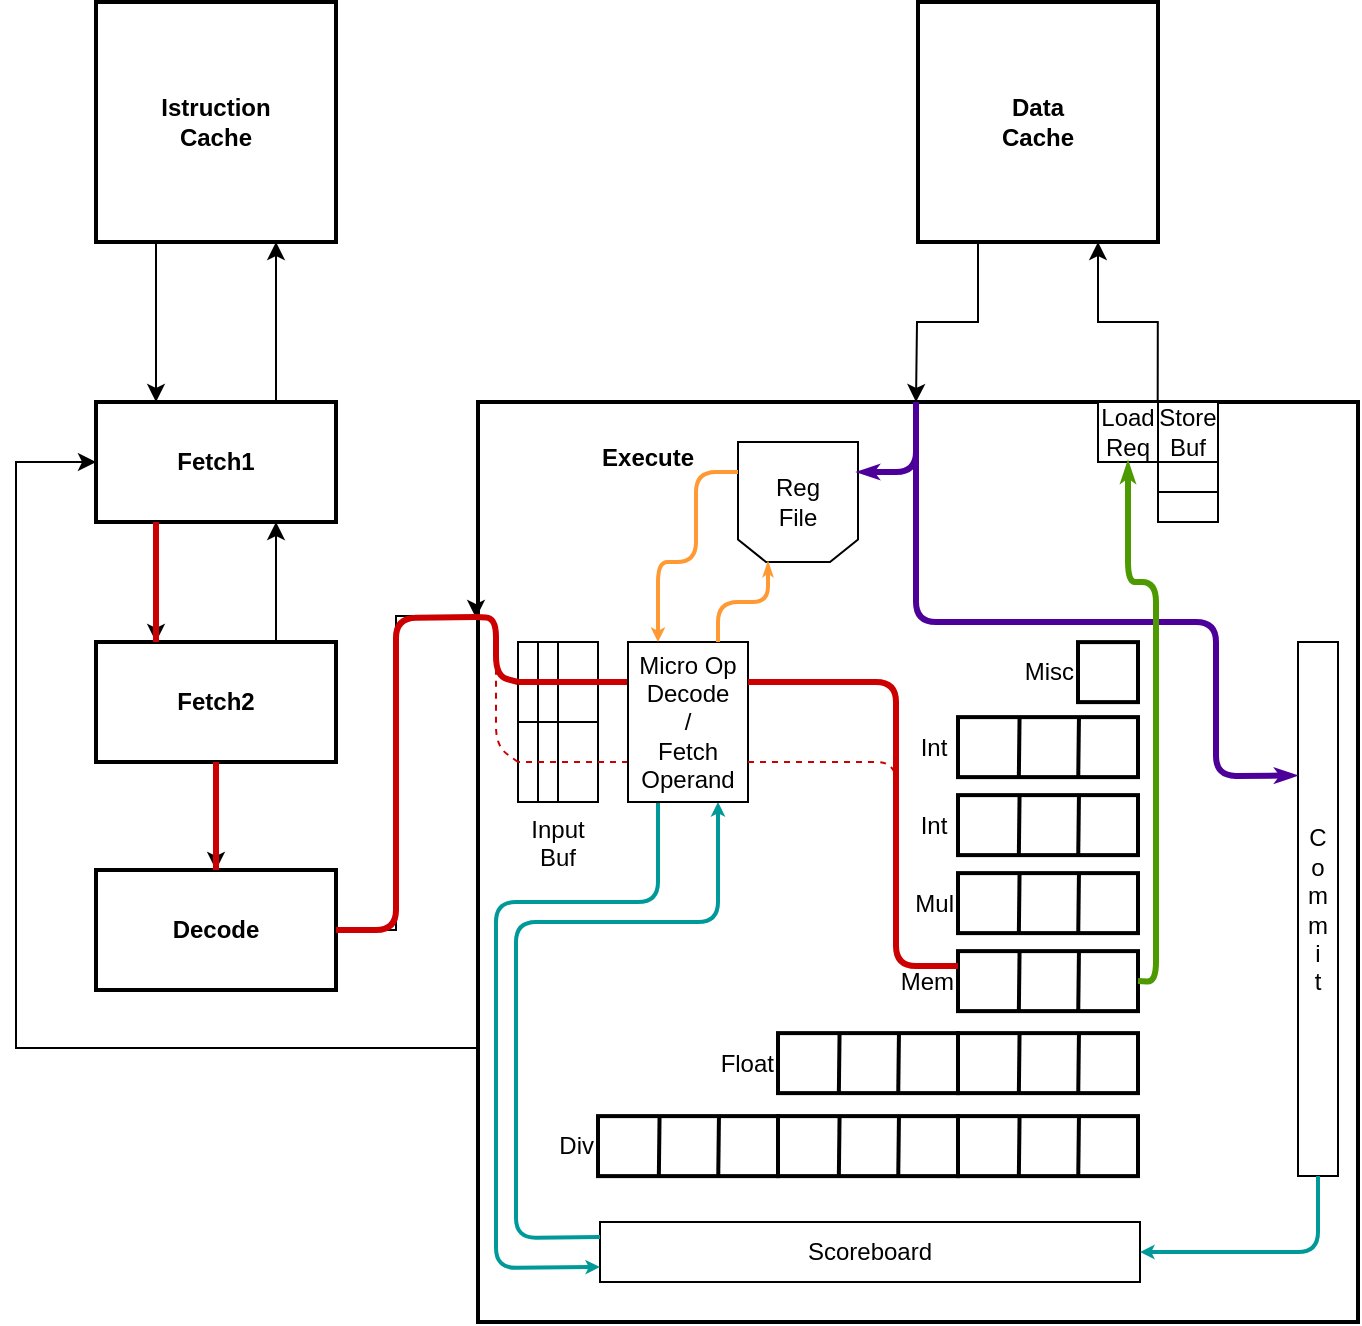 <mxfile version="12.1.0" type="github" pages="1"><diagram id="EdAOTdUpAiUYNW-F2-T8" name="Page-1"><mxGraphModel dx="868" dy="467" grid="1" gridSize="10" guides="1" tooltips="1" connect="1" arrows="1" fold="1" page="1" pageScale="1" pageWidth="827" pageHeight="1169" math="0" shadow="0"><root><mxCell id="0"/><mxCell id="1" parent="0"/><mxCell id="2UAc82TSWWYVeQRBW5jZ-1" value="&amp;nbsp; &amp;nbsp; &amp;nbsp; &amp;nbsp; &amp;nbsp; &lt;br&gt;&amp;nbsp; &amp;nbsp; &amp;nbsp; &amp;nbsp; &amp;nbsp; &amp;nbsp; &amp;nbsp; &amp;nbsp; &amp;nbsp; &lt;b&gt;Execute&lt;/b&gt;" style="rounded=0;whiteSpace=wrap;html=1;verticalAlign=top;labelPosition=center;verticalLabelPosition=middle;align=left;strokeWidth=2;" vertex="1" parent="1"><mxGeometry x="271" y="240" width="440" height="460" as="geometry"/></mxCell><mxCell id="2UAc82TSWWYVeQRBW5jZ-2" value="C&lt;br&gt;o&lt;br&gt;m&lt;br&gt;m&lt;br&gt;i&lt;br&gt;t" style="rounded=0;whiteSpace=wrap;html=1;align=center;strokeWidth=1;" vertex="1" parent="1"><mxGeometry x="681" y="360" width="20" height="267" as="geometry"/></mxCell><mxCell id="2UAc82TSWWYVeQRBW5jZ-3" value="Scoreboard" style="rounded=0;whiteSpace=wrap;html=1;strokeWidth=1;" vertex="1" parent="1"><mxGeometry x="332" y="650" width="270" height="30" as="geometry"/></mxCell><mxCell id="2UAc82TSWWYVeQRBW5jZ-4" value="" style="endArrow=classic;html=1;strokeColor=#009999;entryX=0;entryY=0.75;entryDx=0;entryDy=0;exitX=0.25;exitY=1;exitDx=0;exitDy=0;strokeWidth=2;startSize=3;endSize=1;" edge="1" parent="1" target="2UAc82TSWWYVeQRBW5jZ-3"><mxGeometry width="50" height="50" relative="1" as="geometry"><mxPoint x="361" y="440" as="sourcePoint"/><mxPoint x="120" y="720" as="targetPoint"/><Array as="points"><mxPoint x="361" y="490"/><mxPoint x="280" y="490"/><mxPoint x="280" y="673"/></Array></mxGeometry></mxCell><mxCell id="2UAc82TSWWYVeQRBW5jZ-5" value="" style="endArrow=classic;html=1;strokeColor=#009999;entryX=0.75;entryY=1;entryDx=0;entryDy=0;exitX=0;exitY=0.25;exitDx=0;exitDy=0;strokeWidth=2;startSize=3;endSize=1;" edge="1" parent="1" source="2UAc82TSWWYVeQRBW5jZ-3"><mxGeometry width="50" height="50" relative="1" as="geometry"><mxPoint x="371" y="450" as="sourcePoint"/><mxPoint x="391" y="440" as="targetPoint"/><Array as="points"><mxPoint x="290" y="658"/><mxPoint x="290" y="500"/><mxPoint x="391" y="500"/></Array></mxGeometry></mxCell><mxCell id="2UAc82TSWWYVeQRBW5jZ-6" value="" style="endArrow=classic;html=1;strokeColor=#009999;entryX=1;entryY=0.5;entryDx=0;entryDy=0;exitX=0.5;exitY=1;exitDx=0;exitDy=0;strokeWidth=2;startSize=3;endSize=1;" edge="1" parent="1" source="2UAc82TSWWYVeQRBW5jZ-2" target="2UAc82TSWWYVeQRBW5jZ-3"><mxGeometry width="50" height="50" relative="1" as="geometry"><mxPoint x="371" y="450" as="sourcePoint"/><mxPoint x="342" y="682.5" as="targetPoint"/><Array as="points"><mxPoint x="691" y="665"/></Array></mxGeometry></mxCell><mxCell id="xlTgU6gEici19xFDkvJ_-10" style="edgeStyle=orthogonalEdgeStyle;rounded=0;orthogonalLoop=1;jettySize=auto;html=1;exitX=0.25;exitY=1;exitDx=0;exitDy=0;entryX=0.25;entryY=0;entryDx=0;entryDy=0;fontStyle=1" parent="1" source="xlTgU6gEici19xFDkvJ_-1" target="xlTgU6gEici19xFDkvJ_-2" edge="1"><mxGeometry relative="1" as="geometry"/></mxCell><mxCell id="xlTgU6gEici19xFDkvJ_-1" value="Istruction&lt;br&gt;Cache" style="rounded=0;whiteSpace=wrap;html=1;fontStyle=1;strokeWidth=2;" parent="1" vertex="1"><mxGeometry x="80" y="40" width="120" height="120" as="geometry"/></mxCell><mxCell id="xlTgU6gEici19xFDkvJ_-11" style="edgeStyle=orthogonalEdgeStyle;rounded=0;orthogonalLoop=1;jettySize=auto;html=1;exitX=0.75;exitY=0;exitDx=0;exitDy=0;entryX=0.75;entryY=1;entryDx=0;entryDy=0;fontStyle=1" parent="1" source="xlTgU6gEici19xFDkvJ_-2" target="xlTgU6gEici19xFDkvJ_-1" edge="1"><mxGeometry relative="1" as="geometry"/></mxCell><mxCell id="xlTgU6gEici19xFDkvJ_-12" style="edgeStyle=orthogonalEdgeStyle;rounded=0;orthogonalLoop=1;jettySize=auto;html=1;exitX=0.25;exitY=1;exitDx=0;exitDy=0;entryX=0.25;entryY=0;entryDx=0;entryDy=0;fontStyle=1" parent="1" source="xlTgU6gEici19xFDkvJ_-2" target="xlTgU6gEici19xFDkvJ_-3" edge="1"><mxGeometry relative="1" as="geometry"/></mxCell><mxCell id="xlTgU6gEici19xFDkvJ_-2" value="Fetch1" style="rounded=0;whiteSpace=wrap;html=1;fontStyle=1;strokeWidth=2;" parent="1" vertex="1"><mxGeometry x="80" y="240" width="120" height="60" as="geometry"/></mxCell><mxCell id="xlTgU6gEici19xFDkvJ_-13" style="edgeStyle=orthogonalEdgeStyle;rounded=0;orthogonalLoop=1;jettySize=auto;html=1;exitX=0.75;exitY=0;exitDx=0;exitDy=0;fontStyle=1;entryX=0.75;entryY=1;entryDx=0;entryDy=0;" parent="1" source="xlTgU6gEici19xFDkvJ_-3" target="xlTgU6gEici19xFDkvJ_-2" edge="1"><mxGeometry relative="1" as="geometry"><mxPoint x="90" y="400" as="targetPoint"/></mxGeometry></mxCell><mxCell id="xlTgU6gEici19xFDkvJ_-15" style="edgeStyle=orthogonalEdgeStyle;rounded=0;orthogonalLoop=1;jettySize=auto;html=1;exitX=0.5;exitY=1;exitDx=0;exitDy=0;entryX=0.5;entryY=0;entryDx=0;entryDy=0;fontStyle=1" parent="1" source="xlTgU6gEici19xFDkvJ_-3" target="xlTgU6gEici19xFDkvJ_-4" edge="1"><mxGeometry relative="1" as="geometry"/></mxCell><mxCell id="xlTgU6gEici19xFDkvJ_-3" value="Fetch2" style="rounded=0;whiteSpace=wrap;html=1;fontStyle=1;strokeWidth=2;" parent="1" vertex="1"><mxGeometry x="80" y="360" width="120" height="60" as="geometry"/></mxCell><mxCell id="xlTgU6gEici19xFDkvJ_-16" style="edgeStyle=orthogonalEdgeStyle;rounded=0;orthogonalLoop=1;jettySize=auto;html=1;exitX=1;exitY=0.5;exitDx=0;exitDy=0;entryX=0;entryY=0.25;entryDx=0;entryDy=0;" parent="1" source="xlTgU6gEici19xFDkvJ_-4" edge="1"><mxGeometry relative="1" as="geometry"><Array as="points"><mxPoint x="230" y="504"/><mxPoint x="230" y="347"/></Array><mxPoint x="270" y="348" as="targetPoint"/></mxGeometry></mxCell><mxCell id="xlTgU6gEici19xFDkvJ_-4" value="&lt;span&gt;Decode&lt;/span&gt;" style="rounded=0;whiteSpace=wrap;html=1;fontStyle=1;strokeWidth=2;" parent="1" vertex="1"><mxGeometry x="80" y="474" width="120" height="60" as="geometry"/></mxCell><mxCell id="xlTgU6gEici19xFDkvJ_-9" style="edgeStyle=orthogonalEdgeStyle;rounded=0;orthogonalLoop=1;jettySize=auto;html=1;exitX=0.995;exitY=0.005;exitDx=0;exitDy=0;entryX=0.75;entryY=1;entryDx=0;entryDy=0;exitPerimeter=0;" parent="1" source="oU3VeBDMUItlI4Esvr1q-60" target="xlTgU6gEici19xFDkvJ_-6" edge="1"><mxGeometry relative="1" as="geometry"/></mxCell><mxCell id="xlTgU6gEici19xFDkvJ_-17" style="edgeStyle=orthogonalEdgeStyle;rounded=0;orthogonalLoop=1;jettySize=auto;html=1;entryX=0;entryY=0.5;entryDx=0;entryDy=0;exitX=0;exitY=0.75;exitDx=0;exitDy=0;" parent="1" target="xlTgU6gEici19xFDkvJ_-2" edge="1"><mxGeometry relative="1" as="geometry"><Array as="points"><mxPoint x="40" y="563"/><mxPoint x="40" y="270"/></Array><mxPoint x="270" y="563" as="sourcePoint"/></mxGeometry></mxCell><mxCell id="xlTgU6gEici19xFDkvJ_-8" style="edgeStyle=orthogonalEdgeStyle;rounded=0;orthogonalLoop=1;jettySize=auto;html=1;exitX=0.25;exitY=1;exitDx=0;exitDy=0;entryX=0.5;entryY=0;entryDx=0;entryDy=0;" parent="1" source="xlTgU6gEici19xFDkvJ_-6" edge="1"><mxGeometry relative="1" as="geometry"><mxPoint x="490" y="240" as="targetPoint"/></mxGeometry></mxCell><mxCell id="xlTgU6gEici19xFDkvJ_-6" value="Data&lt;br&gt;Cache" style="rounded=0;whiteSpace=wrap;html=1;fontStyle=1;strokeWidth=2;" parent="1" vertex="1"><mxGeometry x="491" y="40" width="120" height="120" as="geometry"/></mxCell><mxCell id="oU3VeBDMUItlI4Esvr1q-23" value="Int&amp;nbsp;" style="rounded=0;whiteSpace=wrap;html=1;align=right;labelPosition=left;verticalLabelPosition=middle;verticalAlign=middle;strokeWidth=2;" parent="1" vertex="1"><mxGeometry x="511" y="436.559" width="90" height="30" as="geometry"/></mxCell><mxCell id="oU3VeBDMUItlI4Esvr1q-24" value="" style="endArrow=none;html=1;exitX=0.338;exitY=0.997;exitDx=0;exitDy=0;exitPerimeter=0;entryX=0.342;entryY=0.003;entryDx=0;entryDy=0;entryPerimeter=0;strokeWidth=2;" parent="1" source="oU3VeBDMUItlI4Esvr1q-23" target="oU3VeBDMUItlI4Esvr1q-23" edge="1"><mxGeometry width="50" height="50" relative="1" as="geometry"><mxPoint x="-19" y="539.559" as="sourcePoint"/><mxPoint x="382" y="359.559" as="targetPoint"/></mxGeometry></mxCell><mxCell id="oU3VeBDMUItlI4Esvr1q-25" value="" style="endArrow=none;html=1;exitX=0.668;exitY=1.01;exitDx=0;exitDy=0;exitPerimeter=0;entryX=0.672;entryY=-0.003;entryDx=0;entryDy=0;entryPerimeter=0;strokeWidth=2;" parent="1" source="oU3VeBDMUItlI4Esvr1q-23" target="oU3VeBDMUItlI4Esvr1q-23" edge="1"><mxGeometry width="50" height="50" relative="1" as="geometry"><mxPoint x="420.8" y="419.939" as="sourcePoint"/><mxPoint x="421" y="359.559" as="targetPoint"/></mxGeometry></mxCell><mxCell id="oU3VeBDMUItlI4Esvr1q-26" value="Mul" style="rounded=0;whiteSpace=wrap;html=1;align=right;labelPosition=left;verticalLabelPosition=middle;verticalAlign=middle;strokeWidth=2;" parent="1" vertex="1"><mxGeometry x="511" y="475.559" width="90" height="30" as="geometry"/></mxCell><mxCell id="oU3VeBDMUItlI4Esvr1q-27" value="" style="endArrow=none;html=1;exitX=0.338;exitY=0.997;exitDx=0;exitDy=0;exitPerimeter=0;entryX=0.342;entryY=0.003;entryDx=0;entryDy=0;entryPerimeter=0;strokeWidth=2;" parent="1" source="oU3VeBDMUItlI4Esvr1q-26" target="oU3VeBDMUItlI4Esvr1q-26" edge="1"><mxGeometry width="50" height="50" relative="1" as="geometry"><mxPoint x="-19" y="579.559" as="sourcePoint"/><mxPoint x="382" y="399.559" as="targetPoint"/></mxGeometry></mxCell><mxCell id="oU3VeBDMUItlI4Esvr1q-28" value="" style="endArrow=none;html=1;exitX=0.668;exitY=1.01;exitDx=0;exitDy=0;exitPerimeter=0;entryX=0.672;entryY=-0.003;entryDx=0;entryDy=0;entryPerimeter=0;strokeWidth=2;" parent="1" source="oU3VeBDMUItlI4Esvr1q-26" target="oU3VeBDMUItlI4Esvr1q-26" edge="1"><mxGeometry width="50" height="50" relative="1" as="geometry"><mxPoint x="420.8" y="459.939" as="sourcePoint"/><mxPoint x="421" y="399.559" as="targetPoint"/></mxGeometry></mxCell><mxCell id="oU3VeBDMUItlI4Esvr1q-29" value="Div" style="rounded=0;whiteSpace=wrap;html=1;align=right;labelPosition=left;verticalLabelPosition=middle;verticalAlign=middle;strokeWidth=2;" parent="1" vertex="1"><mxGeometry x="331" y="597.059" width="90" height="30" as="geometry"/></mxCell><mxCell id="oU3VeBDMUItlI4Esvr1q-30" value="" style="endArrow=none;html=1;exitX=0.338;exitY=0.997;exitDx=0;exitDy=0;exitPerimeter=0;entryX=0.342;entryY=0.003;entryDx=0;entryDy=0;entryPerimeter=0;strokeWidth=2;" parent="1" source="oU3VeBDMUItlI4Esvr1q-29" target="oU3VeBDMUItlI4Esvr1q-29" edge="1"><mxGeometry width="50" height="50" relative="1" as="geometry"><mxPoint x="-19" y="619.559" as="sourcePoint"/><mxPoint x="382" y="439.559" as="targetPoint"/></mxGeometry></mxCell><mxCell id="oU3VeBDMUItlI4Esvr1q-31" value="" style="endArrow=none;html=1;exitX=0.668;exitY=1.01;exitDx=0;exitDy=0;exitPerimeter=0;entryX=0.672;entryY=-0.003;entryDx=0;entryDy=0;entryPerimeter=0;strokeWidth=2;" parent="1" source="oU3VeBDMUItlI4Esvr1q-29" target="oU3VeBDMUItlI4Esvr1q-29" edge="1"><mxGeometry width="50" height="50" relative="1" as="geometry"><mxPoint x="420.8" y="499.939" as="sourcePoint"/><mxPoint x="421" y="439.559" as="targetPoint"/></mxGeometry></mxCell><mxCell id="oU3VeBDMUItlI4Esvr1q-35" value="" style="rounded=0;whiteSpace=wrap;html=1;align=right;labelPosition=left;verticalLabelPosition=middle;verticalAlign=middle;strokeWidth=2;" parent="1" vertex="1"><mxGeometry x="421" y="597.059" width="90" height="30" as="geometry"/></mxCell><mxCell id="oU3VeBDMUItlI4Esvr1q-36" value="" style="endArrow=none;html=1;exitX=0.338;exitY=0.997;exitDx=0;exitDy=0;exitPerimeter=0;entryX=0.342;entryY=0.003;entryDx=0;entryDy=0;entryPerimeter=0;strokeWidth=2;" parent="1" source="oU3VeBDMUItlI4Esvr1q-35" target="oU3VeBDMUItlI4Esvr1q-35" edge="1"><mxGeometry width="50" height="50" relative="1" as="geometry"><mxPoint x="-324" y="659.559" as="sourcePoint"/><mxPoint x="77" y="479.559" as="targetPoint"/></mxGeometry></mxCell><mxCell id="oU3VeBDMUItlI4Esvr1q-37" value="" style="endArrow=none;html=1;exitX=0.668;exitY=1.01;exitDx=0;exitDy=0;exitPerimeter=0;entryX=0.672;entryY=-0.003;entryDx=0;entryDy=0;entryPerimeter=0;strokeWidth=2;" parent="1" source="oU3VeBDMUItlI4Esvr1q-35" target="oU3VeBDMUItlI4Esvr1q-35" edge="1"><mxGeometry width="50" height="50" relative="1" as="geometry"><mxPoint x="115.8" y="539.939" as="sourcePoint"/><mxPoint x="116" y="479.559" as="targetPoint"/></mxGeometry></mxCell><mxCell id="oU3VeBDMUItlI4Esvr1q-38" value="" style="rounded=0;whiteSpace=wrap;html=1;align=right;labelPosition=left;verticalLabelPosition=middle;verticalAlign=middle;strokeWidth=2;" parent="1" vertex="1"><mxGeometry x="511" y="597.059" width="90" height="30" as="geometry"/></mxCell><mxCell id="oU3VeBDMUItlI4Esvr1q-39" value="" style="endArrow=none;html=1;exitX=0.338;exitY=0.997;exitDx=0;exitDy=0;exitPerimeter=0;entryX=0.342;entryY=0.003;entryDx=0;entryDy=0;entryPerimeter=0;strokeWidth=2;" parent="1" source="oU3VeBDMUItlI4Esvr1q-38" target="oU3VeBDMUItlI4Esvr1q-38" edge="1"><mxGeometry width="50" height="50" relative="1" as="geometry"><mxPoint x="-314" y="669.559" as="sourcePoint"/><mxPoint x="87" y="489.559" as="targetPoint"/></mxGeometry></mxCell><mxCell id="oU3VeBDMUItlI4Esvr1q-40" value="" style="endArrow=none;html=1;exitX=0.668;exitY=1.01;exitDx=0;exitDy=0;exitPerimeter=0;entryX=0.672;entryY=-0.003;entryDx=0;entryDy=0;entryPerimeter=0;strokeWidth=2;" parent="1" source="oU3VeBDMUItlI4Esvr1q-38" target="oU3VeBDMUItlI4Esvr1q-38" edge="1"><mxGeometry width="50" height="50" relative="1" as="geometry"><mxPoint x="125.8" y="549.939" as="sourcePoint"/><mxPoint x="126" y="489.559" as="targetPoint"/></mxGeometry></mxCell><mxCell id="oU3VeBDMUItlI4Esvr1q-41" value="Float" style="rounded=0;whiteSpace=wrap;html=1;align=right;labelPosition=left;verticalLabelPosition=middle;verticalAlign=middle;strokeWidth=2;" parent="1" vertex="1"><mxGeometry x="421" y="555.559" width="90" height="30" as="geometry"/></mxCell><mxCell id="oU3VeBDMUItlI4Esvr1q-42" value="" style="endArrow=none;html=1;exitX=0.338;exitY=0.997;exitDx=0;exitDy=0;exitPerimeter=0;entryX=0.342;entryY=0.003;entryDx=0;entryDy=0;entryPerimeter=0;strokeWidth=2;" parent="1" source="oU3VeBDMUItlI4Esvr1q-41" target="oU3VeBDMUItlI4Esvr1q-41" edge="1"><mxGeometry width="50" height="50" relative="1" as="geometry"><mxPoint x="-304" y="679.559" as="sourcePoint"/><mxPoint x="97" y="499.559" as="targetPoint"/></mxGeometry></mxCell><mxCell id="oU3VeBDMUItlI4Esvr1q-43" value="" style="endArrow=none;html=1;exitX=0.668;exitY=1.01;exitDx=0;exitDy=0;exitPerimeter=0;entryX=0.672;entryY=-0.003;entryDx=0;entryDy=0;entryPerimeter=0;strokeWidth=2;" parent="1" source="oU3VeBDMUItlI4Esvr1q-41" target="oU3VeBDMUItlI4Esvr1q-41" edge="1"><mxGeometry width="50" height="50" relative="1" as="geometry"><mxPoint x="135.8" y="559.939" as="sourcePoint"/><mxPoint x="136" y="499.559" as="targetPoint"/></mxGeometry></mxCell><mxCell id="oU3VeBDMUItlI4Esvr1q-44" value="" style="rounded=0;whiteSpace=wrap;html=1;align=right;labelPosition=left;verticalLabelPosition=middle;verticalAlign=middle;strokeWidth=2;" parent="1" vertex="1"><mxGeometry x="511" y="555.559" width="90" height="30" as="geometry"/></mxCell><mxCell id="oU3VeBDMUItlI4Esvr1q-45" value="" style="endArrow=none;html=1;exitX=0.338;exitY=0.997;exitDx=0;exitDy=0;exitPerimeter=0;entryX=0.342;entryY=0.003;entryDx=0;entryDy=0;entryPerimeter=0;strokeWidth=2;" parent="1" source="oU3VeBDMUItlI4Esvr1q-44" target="oU3VeBDMUItlI4Esvr1q-44" edge="1"><mxGeometry width="50" height="50" relative="1" as="geometry"><mxPoint x="-294" y="689.559" as="sourcePoint"/><mxPoint x="107" y="509.559" as="targetPoint"/></mxGeometry></mxCell><mxCell id="oU3VeBDMUItlI4Esvr1q-46" value="" style="endArrow=none;html=1;exitX=0.668;exitY=1.01;exitDx=0;exitDy=0;exitPerimeter=0;entryX=0.672;entryY=-0.003;entryDx=0;entryDy=0;entryPerimeter=0;strokeWidth=2;" parent="1" source="oU3VeBDMUItlI4Esvr1q-44" target="oU3VeBDMUItlI4Esvr1q-44" edge="1"><mxGeometry width="50" height="50" relative="1" as="geometry"><mxPoint x="145.8" y="569.939" as="sourcePoint"/><mxPoint x="146" y="509.559" as="targetPoint"/></mxGeometry></mxCell><mxCell id="oU3VeBDMUItlI4Esvr1q-48" value="Mem" style="rounded=0;whiteSpace=wrap;html=1;align=right;labelPosition=left;verticalLabelPosition=middle;verticalAlign=middle;strokeWidth=2;" parent="1" vertex="1"><mxGeometry x="511" y="514.559" width="90" height="30" as="geometry"/></mxCell><mxCell id="oU3VeBDMUItlI4Esvr1q-49" value="" style="endArrow=none;html=1;exitX=0.338;exitY=0.997;exitDx=0;exitDy=0;exitPerimeter=0;entryX=0.342;entryY=0.003;entryDx=0;entryDy=0;entryPerimeter=0;strokeWidth=2;" parent="1" source="oU3VeBDMUItlI4Esvr1q-48" target="oU3VeBDMUItlI4Esvr1q-48" edge="1"><mxGeometry width="50" height="50" relative="1" as="geometry"><mxPoint x="-19" y="697.559" as="sourcePoint"/><mxPoint x="382" y="517.559" as="targetPoint"/></mxGeometry></mxCell><mxCell id="oU3VeBDMUItlI4Esvr1q-50" value="" style="endArrow=none;html=1;exitX=0.668;exitY=1.01;exitDx=0;exitDy=0;exitPerimeter=0;entryX=0.672;entryY=-0.003;entryDx=0;entryDy=0;entryPerimeter=0;strokeWidth=2;" parent="1" source="oU3VeBDMUItlI4Esvr1q-48" target="oU3VeBDMUItlI4Esvr1q-48" edge="1"><mxGeometry width="50" height="50" relative="1" as="geometry"><mxPoint x="420.8" y="577.939" as="sourcePoint"/><mxPoint x="421" y="517.559" as="targetPoint"/></mxGeometry></mxCell><mxCell id="oU3VeBDMUItlI4Esvr1q-51" value="Misc" style="rounded=0;whiteSpace=wrap;html=1;align=right;labelPosition=left;verticalLabelPosition=middle;verticalAlign=middle;strokeWidth=2;" parent="1" vertex="1"><mxGeometry x="571" y="360.059" width="30" height="30" as="geometry"/></mxCell><mxCell id="oU3VeBDMUItlI4Esvr1q-57" value="" style="rounded=0;whiteSpace=wrap;html=1;align=left;verticalAlign=top;labelPosition=right;verticalLabelPosition=middle;" parent="1" vertex="1"><mxGeometry x="611" y="240" width="30" height="60" as="geometry"/></mxCell><mxCell id="oU3VeBDMUItlI4Esvr1q-58" value="" style="endArrow=none;html=1;entryX=0;entryY=0.5;entryDx=0;entryDy=0;exitX=1;exitY=0.5;exitDx=0;exitDy=0;" parent="1" source="oU3VeBDMUItlI4Esvr1q-57" target="oU3VeBDMUItlI4Esvr1q-57" edge="1"><mxGeometry width="50" height="50" relative="1" as="geometry"><mxPoint x="346" y="480" as="sourcePoint"/><mxPoint x="396" y="430" as="targetPoint"/></mxGeometry></mxCell><mxCell id="oU3VeBDMUItlI4Esvr1q-59" value="" style="endArrow=none;html=1;entryX=0;entryY=0.75;entryDx=0;entryDy=0;exitX=1;exitY=0.75;exitDx=0;exitDy=0;" parent="1" source="oU3VeBDMUItlI4Esvr1q-57" target="oU3VeBDMUItlI4Esvr1q-57" edge="1"><mxGeometry width="50" height="50" relative="1" as="geometry"><mxPoint x="346" y="480" as="sourcePoint"/><mxPoint x="396" y="430" as="targetPoint"/></mxGeometry></mxCell><mxCell id="oU3VeBDMUItlI4Esvr1q-60" value="Load&lt;br&gt;Req" style="rounded=0;whiteSpace=wrap;html=1;align=center;labelPosition=center;verticalLabelPosition=middle;verticalAlign=middle;" parent="1" vertex="1"><mxGeometry x="581" y="240" width="30" height="30" as="geometry"/></mxCell><mxCell id="oU3VeBDMUItlI4Esvr1q-61" value="Store&lt;br&gt;Buf" style="text;html=1;strokeColor=none;fillColor=none;align=center;verticalAlign=middle;whiteSpace=wrap;rounded=0;" parent="1" vertex="1"><mxGeometry x="611" y="240" width="30" height="30" as="geometry"/></mxCell><mxCell id="oU3VeBDMUItlI4Esvr1q-62" value="Input Buf" style="rounded=0;whiteSpace=wrap;html=1;align=center;labelPosition=center;verticalLabelPosition=bottom;verticalAlign=top;" parent="1" vertex="1"><mxGeometry x="291" y="360" width="40" height="80" as="geometry"/></mxCell><mxCell id="oU3VeBDMUItlI4Esvr1q-63" value="" style="endArrow=none;html=1;entryX=0.5;entryY=0;entryDx=0;entryDy=0;exitX=0.5;exitY=1;exitDx=0;exitDy=0;" parent="1" source="oU3VeBDMUItlI4Esvr1q-62" target="oU3VeBDMUItlI4Esvr1q-62" edge="1"><mxGeometry width="50" height="50" relative="1" as="geometry"><mxPoint x="-29" y="730" as="sourcePoint"/><mxPoint x="21" y="680" as="targetPoint"/></mxGeometry></mxCell><mxCell id="oU3VeBDMUItlI4Esvr1q-64" value="" style="endArrow=none;html=1;entryX=0.25;entryY=0;entryDx=0;entryDy=0;exitX=0.25;exitY=1;exitDx=0;exitDy=0;" parent="1" source="oU3VeBDMUItlI4Esvr1q-62" target="oU3VeBDMUItlI4Esvr1q-62" edge="1"><mxGeometry width="50" height="50" relative="1" as="geometry"><mxPoint x="-29" y="730" as="sourcePoint"/><mxPoint x="21" y="680" as="targetPoint"/></mxGeometry></mxCell><mxCell id="oU3VeBDMUItlI4Esvr1q-67" value="" style="shape=loopLimit;whiteSpace=wrap;html=1;align=left;rotation=180;size=14;" parent="1" vertex="1"><mxGeometry x="401" y="260" width="60" height="60" as="geometry"/></mxCell><mxCell id="oU3VeBDMUItlI4Esvr1q-68" value="Reg&lt;br&gt;File" style="text;html=1;strokeColor=none;fillColor=none;align=center;verticalAlign=middle;whiteSpace=wrap;rounded=0;" parent="1" vertex="1"><mxGeometry x="411" y="280" width="40" height="20" as="geometry"/></mxCell><mxCell id="s8nCWQDY_kM8OFvqMYmS-6" value="" style="endArrow=none;html=1;strokeColor=#CC0000;strokeWidth=3;exitX=0.25;exitY=0;exitDx=0;exitDy=0;" parent="1" source="xlTgU6gEici19xFDkvJ_-3" edge="1"><mxGeometry width="50" height="50" relative="1" as="geometry"><mxPoint x="50" y="550" as="sourcePoint"/><mxPoint x="110" y="300" as="targetPoint"/></mxGeometry></mxCell><mxCell id="s8nCWQDY_kM8OFvqMYmS-7" value="" style="endArrow=none;html=1;strokeColor=#CC0000;strokeWidth=3;entryX=0.5;entryY=1;entryDx=0;entryDy=0;exitX=0.5;exitY=0;exitDx=0;exitDy=0;" parent="1" source="xlTgU6gEici19xFDkvJ_-4" target="xlTgU6gEici19xFDkvJ_-3" edge="1"><mxGeometry width="50" height="50" relative="1" as="geometry"><mxPoint x="140" y="590" as="sourcePoint"/><mxPoint x="60" y="510" as="targetPoint"/></mxGeometry></mxCell><mxCell id="s8nCWQDY_kM8OFvqMYmS-8" value="" style="endArrow=none;html=1;strokeColor=#CC0000;strokeWidth=3;entryX=1;entryY=0.5;entryDx=0;entryDy=0;exitX=0;exitY=0.25;exitDx=0;exitDy=0;" parent="1" target="xlTgU6gEici19xFDkvJ_-4" edge="1"><mxGeometry width="50" height="50" relative="1" as="geometry"><mxPoint x="270" y="347.5" as="sourcePoint"/><mxPoint x="80" y="690" as="targetPoint"/><Array as="points"><mxPoint x="230" y="348"/><mxPoint x="230" y="504"/></Array></mxGeometry></mxCell><mxCell id="s8nCWQDY_kM8OFvqMYmS-9" value="" style="endArrow=none;html=1;strokeColor=#CC0000;strokeWidth=3;entryX=0;entryY=0.25;entryDx=0;entryDy=0;exitX=0;exitY=0.25;exitDx=0;exitDy=0;" parent="1" source="oU3VeBDMUItlI4Esvr1q-62" edge="1"><mxGeometry width="50" height="50" relative="1" as="geometry"><mxPoint x="30" y="740" as="sourcePoint"/><mxPoint x="270" y="347.5" as="targetPoint"/><Array as="points"><mxPoint x="280" y="377"/><mxPoint x="280" y="348"/></Array></mxGeometry></mxCell><mxCell id="s8nCWQDY_kM8OFvqMYmS-11" value="" style="endArrow=none;html=1;strokeColor=#CC0000;strokeWidth=3;entryX=0;entryY=0.25;entryDx=0;entryDy=0;exitX=0;exitY=0.25;exitDx=0;exitDy=0;" parent="1" source="s8nCWQDY_kM8OFvqMYmS-16" target="oU3VeBDMUItlI4Esvr1q-62" edge="1"><mxGeometry width="50" height="50" relative="1" as="geometry"><mxPoint x="180" y="740" as="sourcePoint"/><mxPoint x="230" y="690" as="targetPoint"/></mxGeometry></mxCell><mxCell id="s8nCWQDY_kM8OFvqMYmS-12" value="" style="endArrow=none;dashed=1;html=1;strokeColor=#CC0000;strokeWidth=1;exitX=0;exitY=0.75;exitDx=0;exitDy=0;" parent="1" source="oU3VeBDMUItlI4Esvr1q-62" edge="1"><mxGeometry width="50" height="50" relative="1" as="geometry"><mxPoint x="180" y="740" as="sourcePoint"/><mxPoint x="280" y="360" as="targetPoint"/><Array as="points"><mxPoint x="280" y="412"/></Array></mxGeometry></mxCell><mxCell id="s8nCWQDY_kM8OFvqMYmS-13" value="" style="endArrow=none;dashed=1;html=1;strokeColor=#CC0000;strokeWidth=1;exitX=0;exitY=0.75;exitDx=0;exitDy=0;entryX=0;entryY=0.75;entryDx=0;entryDy=0;" parent="1" source="s8nCWQDY_kM8OFvqMYmS-16" target="oU3VeBDMUItlI4Esvr1q-62" edge="1"><mxGeometry width="50" height="50" relative="1" as="geometry"><mxPoint x="160" y="740" as="sourcePoint"/><mxPoint x="293" y="420" as="targetPoint"/></mxGeometry></mxCell><mxCell id="s8nCWQDY_kM8OFvqMYmS-16" value="Micro Op&lt;br&gt;Decode&lt;br&gt;/&lt;br&gt;Fetch&lt;br&gt;Operand" style="rounded=0;whiteSpace=wrap;html=1;" parent="1" vertex="1"><mxGeometry x="346" y="360" width="60" height="80" as="geometry"/></mxCell><mxCell id="s8nCWQDY_kM8OFvqMYmS-17" value="" style="endArrow=classicThin;html=1;strokeColor=#FF9933;strokeWidth=2;exitX=0.75;exitY=0;exitDx=0;exitDy=0;entryX=0.75;entryY=0;entryDx=0;entryDy=0;endSize=1;endFill=1;" parent="1" source="s8nCWQDY_kM8OFvqMYmS-16" target="oU3VeBDMUItlI4Esvr1q-67" edge="1"><mxGeometry width="50" height="50" relative="1" as="geometry"><mxPoint x="416" y="397.5" as="sourcePoint"/><mxPoint x="466" y="347.5" as="targetPoint"/><Array as="points"><mxPoint x="391" y="340"/><mxPoint x="416" y="340"/></Array></mxGeometry></mxCell><mxCell id="s8nCWQDY_kM8OFvqMYmS-19" value="" style="endArrow=classic;html=1;strokeColor=#FF9933;strokeWidth=2;endSize=1;entryX=0.25;entryY=0;entryDx=0;entryDy=0;exitX=1;exitY=0.75;exitDx=0;exitDy=0;" parent="1" source="oU3VeBDMUItlI4Esvr1q-67" target="s8nCWQDY_kM8OFvqMYmS-16" edge="1"><mxGeometry width="50" height="50" relative="1" as="geometry"><mxPoint x="100" y="740" as="sourcePoint"/><mxPoint x="150" y="690" as="targetPoint"/><Array as="points"><mxPoint x="380" y="275"/><mxPoint x="380" y="320"/><mxPoint x="361" y="320"/></Array></mxGeometry></mxCell><mxCell id="s8nCWQDY_kM8OFvqMYmS-21" value="" style="endArrow=none;html=1;strokeColor=#CC0000;strokeWidth=3;entryX=1;entryY=0.25;entryDx=0;entryDy=0;exitX=0;exitY=0.25;exitDx=0;exitDy=0;endSize=6;endFill=0;startArrow=none;startFill=0;startSize=1;" parent="1" source="oU3VeBDMUItlI4Esvr1q-48" target="s8nCWQDY_kM8OFvqMYmS-16" edge="1"><mxGeometry width="50" height="50" relative="1" as="geometry"><mxPoint x="40" y="740" as="sourcePoint"/><mxPoint x="90" y="690" as="targetPoint"/><Array as="points"><mxPoint x="480" y="522"/><mxPoint x="480" y="380"/></Array></mxGeometry></mxCell><mxCell id="oU3VeBDMUItlI4Esvr1q-20" value="Int&amp;nbsp;" style="rounded=0;whiteSpace=wrap;html=1;align=right;labelPosition=left;verticalLabelPosition=middle;verticalAlign=middle;strokeWidth=2;" parent="1" vertex="1"><mxGeometry x="511" y="397.559" width="90" height="30" as="geometry"/></mxCell><mxCell id="oU3VeBDMUItlI4Esvr1q-21" value="" style="endArrow=none;html=1;exitX=0.338;exitY=0.997;exitDx=0;exitDy=0;exitPerimeter=0;entryX=0.342;entryY=0.003;entryDx=0;entryDy=0;entryPerimeter=0;strokeWidth=2;" parent="1" source="oU3VeBDMUItlI4Esvr1q-20" target="oU3VeBDMUItlI4Esvr1q-20" edge="1"><mxGeometry width="50" height="50" relative="1" as="geometry"><mxPoint x="-19" y="499.559" as="sourcePoint"/><mxPoint x="382" y="319.559" as="targetPoint"/></mxGeometry></mxCell><mxCell id="oU3VeBDMUItlI4Esvr1q-22" value="" style="endArrow=none;html=1;exitX=0.668;exitY=1.01;exitDx=0;exitDy=0;exitPerimeter=0;entryX=0.672;entryY=-0.003;entryDx=0;entryDy=0;entryPerimeter=0;strokeWidth=2;" parent="1" source="oU3VeBDMUItlI4Esvr1q-20" target="oU3VeBDMUItlI4Esvr1q-20" edge="1"><mxGeometry width="50" height="50" relative="1" as="geometry"><mxPoint x="420.8" y="379.939" as="sourcePoint"/><mxPoint x="421" y="319.559" as="targetPoint"/></mxGeometry></mxCell><mxCell id="s8nCWQDY_kM8OFvqMYmS-23" value="" style="endArrow=none;dashed=1;html=1;strokeColor=#CC0000;strokeWidth=1;entryX=0;entryY=0.25;entryDx=0;entryDy=0;exitX=1;exitY=0.75;exitDx=0;exitDy=0;" parent="1" source="s8nCWQDY_kM8OFvqMYmS-16" target="oU3VeBDMUItlI4Esvr1q-48" edge="1"><mxGeometry width="50" height="50" relative="1" as="geometry"><mxPoint x="60" y="740" as="sourcePoint"/><mxPoint x="110" y="690" as="targetPoint"/><Array as="points"><mxPoint x="480" y="420"/><mxPoint x="480" y="522"/></Array></mxGeometry></mxCell><mxCell id="s8nCWQDY_kM8OFvqMYmS-28" value="" style="endArrow=none;html=1;strokeColor=#000000;strokeWidth=1;entryX=1;entryY=0.5;entryDx=0;entryDy=0;exitX=0;exitY=0.5;exitDx=0;exitDy=0;" parent="1" source="oU3VeBDMUItlI4Esvr1q-62" target="oU3VeBDMUItlI4Esvr1q-62" edge="1"><mxGeometry width="50" height="50" relative="1" as="geometry"><mxPoint x="30" y="740" as="sourcePoint"/><mxPoint x="80" y="690" as="targetPoint"/></mxGeometry></mxCell><mxCell id="zELmRmRBKDqiaXG4yt1M-3" value="" style="endArrow=classicThin;html=1;strokeColor=#4C0099;strokeWidth=3;endSize=1;startSize=1;endFill=1;entryX=0;entryY=0.75;entryDx=0;entryDy=0;exitX=0.5;exitY=0;exitDx=0;exitDy=0;" parent="1" target="oU3VeBDMUItlI4Esvr1q-67" edge="1"><mxGeometry width="50" height="50" relative="1" as="geometry"><mxPoint x="490" y="240" as="sourcePoint"/><mxPoint x="606" y="280" as="targetPoint"/><Array as="points"><mxPoint x="490" y="275"/></Array></mxGeometry></mxCell><mxCell id="zELmRmRBKDqiaXG4yt1M-5" value="" style="endArrow=classicThin;html=1;strokeColor=#4C0099;strokeWidth=3;endSize=1;startSize=1;endFill=1;entryX=0;entryY=0.25;entryDx=0;entryDy=0;" parent="1" edge="1"><mxGeometry width="50" height="50" relative="1" as="geometry"><mxPoint x="490" y="240" as="sourcePoint"/><mxPoint x="680" y="426.75" as="targetPoint"/><Array as="points"><mxPoint x="490" y="350"/><mxPoint x="640" y="350"/><mxPoint x="640" y="427"/></Array></mxGeometry></mxCell><mxCell id="zELmRmRBKDqiaXG4yt1M-1" value="" style="endArrow=classicThin;html=1;strokeColor=#4D9900;strokeWidth=3;endSize=1;startSize=1;endFill=1;entryX=0.5;entryY=1;entryDx=0;entryDy=0;exitX=1;exitY=0.5;exitDx=0;exitDy=0;" parent="1" source="oU3VeBDMUItlI4Esvr1q-48" target="oU3VeBDMUItlI4Esvr1q-60" edge="1"><mxGeometry width="50" height="50" relative="1" as="geometry"><mxPoint x="611" y="392.559" as="sourcePoint"/><mxPoint x="636" y="310" as="targetPoint"/><Array as="points"><mxPoint x="610" y="530"/><mxPoint x="610" y="330"/><mxPoint x="596" y="330"/></Array></mxGeometry></mxCell></root></mxGraphModel></diagram></mxfile>